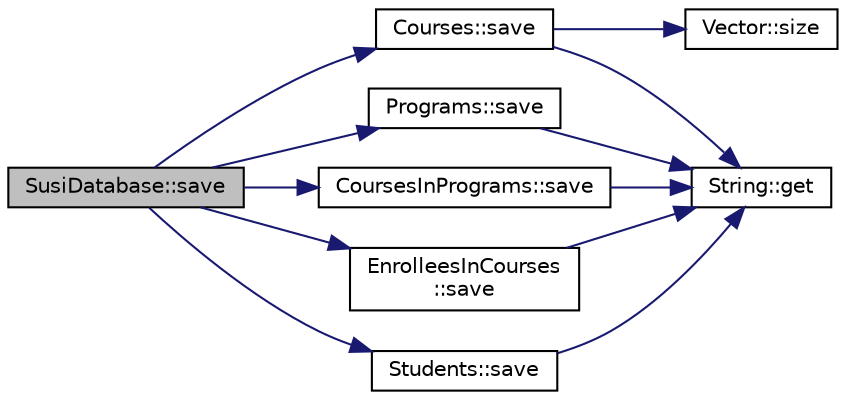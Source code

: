 digraph "SusiDatabase::save"
{
 // LATEX_PDF_SIZE
  edge [fontname="Helvetica",fontsize="10",labelfontname="Helvetica",labelfontsize="10"];
  node [fontname="Helvetica",fontsize="10",shape=record];
  rankdir="LR";
  Node1 [label="SusiDatabase::save",height=0.2,width=0.4,color="black", fillcolor="grey75", style="filled", fontcolor="black",tooltip=" "];
  Node1 -> Node2 [color="midnightblue",fontsize="10",style="solid",fontname="Helvetica"];
  Node2 [label="Courses::save",height=0.2,width=0.4,color="black", fillcolor="white", style="filled",URL="$class_courses.html#a7263686062ecab0bdf80e4620e44bee7",tooltip="Сериализира таблица"];
  Node2 -> Node3 [color="midnightblue",fontsize="10",style="solid",fontname="Helvetica"];
  Node3 [label="String::get",height=0.2,width=0.4,color="black", fillcolor="white", style="filled",URL="$class_string.html#a5d05517bcc8df58bc5eff312e3926b61",tooltip=" "];
  Node2 -> Node4 [color="midnightblue",fontsize="10",style="solid",fontname="Helvetica"];
  Node4 [label="Vector::size",height=0.2,width=0.4,color="black", fillcolor="white", style="filled",URL="$class_vector.html#a9b439586cd10cb45d002ca9d6e3db43c",tooltip=" "];
  Node1 -> Node5 [color="midnightblue",fontsize="10",style="solid",fontname="Helvetica"];
  Node5 [label="Programs::save",height=0.2,width=0.4,color="black", fillcolor="white", style="filled",URL="$class_programs.html#a8283ee20d297a7d01cab5882bc6142ad",tooltip="Сериализира таблица"];
  Node5 -> Node3 [color="midnightblue",fontsize="10",style="solid",fontname="Helvetica"];
  Node1 -> Node6 [color="midnightblue",fontsize="10",style="solid",fontname="Helvetica"];
  Node6 [label="CoursesInPrograms::save",height=0.2,width=0.4,color="black", fillcolor="white", style="filled",URL="$class_courses_in_programs.html#a5ea4ba66dddc19f6c7f80d37484b19e7",tooltip="Сериализира таблица"];
  Node6 -> Node3 [color="midnightblue",fontsize="10",style="solid",fontname="Helvetica"];
  Node1 -> Node7 [color="midnightblue",fontsize="10",style="solid",fontname="Helvetica"];
  Node7 [label="EnrolleesInCourses\l::save",height=0.2,width=0.4,color="black", fillcolor="white", style="filled",URL="$class_enrollees_in_courses.html#a6a935169ce67cf601d2bc32d0bc62681",tooltip="Сериализира таблица"];
  Node7 -> Node3 [color="midnightblue",fontsize="10",style="solid",fontname="Helvetica"];
  Node1 -> Node8 [color="midnightblue",fontsize="10",style="solid",fontname="Helvetica"];
  Node8 [label="Students::save",height=0.2,width=0.4,color="black", fillcolor="white", style="filled",URL="$class_students.html#a182cb9257453eec99b4829e16ea7d133",tooltip="Сериализира таблица"];
  Node8 -> Node3 [color="midnightblue",fontsize="10",style="solid",fontname="Helvetica"];
}
